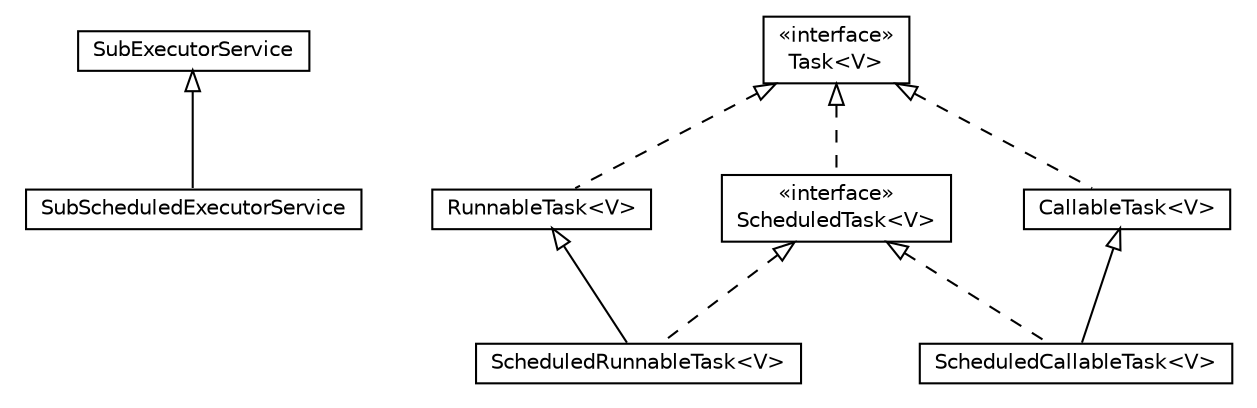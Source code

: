 #!/usr/local/bin/dot
#
# Class diagram 
# Generated by UMLGraph version R5_6-24-gf6e263 (http://www.umlgraph.org/)
#

digraph G {
	edge [fontname="Helvetica",fontsize=10,labelfontname="Helvetica",labelfontsize=10];
	node [fontname="Helvetica",fontsize=10,shape=plaintext];
	nodesep=0.25;
	ranksep=0.5;
	// com.orientechnologies.common.concur.executors.SubScheduledExecutorService
	c6120 [label=<<table title="com.orientechnologies.common.concur.executors.SubScheduledExecutorService" border="0" cellborder="1" cellspacing="0" cellpadding="2" port="p" href="./SubScheduledExecutorService.html">
		<tr><td><table border="0" cellspacing="0" cellpadding="1">
<tr><td align="center" balign="center"> SubScheduledExecutorService </td></tr>
		</table></td></tr>
		</table>>, URL="./SubScheduledExecutorService.html", fontname="Helvetica", fontcolor="black", fontsize=10.0];
	// com.orientechnologies.common.concur.executors.SubScheduledExecutorService.ScheduledTask<V>
	c6121 [label=<<table title="com.orientechnologies.common.concur.executors.SubScheduledExecutorService.ScheduledTask" border="0" cellborder="1" cellspacing="0" cellpadding="2" port="p" href="./SubScheduledExecutorService.ScheduledTask.html">
		<tr><td><table border="0" cellspacing="0" cellpadding="1">
<tr><td align="center" balign="center"> &#171;interface&#187; </td></tr>
<tr><td align="center" balign="center"> ScheduledTask&lt;V&gt; </td></tr>
		</table></td></tr>
		</table>>, URL="./SubScheduledExecutorService.ScheduledTask.html", fontname="Helvetica", fontcolor="black", fontsize=10.0];
	// com.orientechnologies.common.concur.executors.SubScheduledExecutorService.ScheduledRunnableTask<V>
	c6122 [label=<<table title="com.orientechnologies.common.concur.executors.SubScheduledExecutorService.ScheduledRunnableTask" border="0" cellborder="1" cellspacing="0" cellpadding="2" port="p" href="./SubScheduledExecutorService.ScheduledRunnableTask.html">
		<tr><td><table border="0" cellspacing="0" cellpadding="1">
<tr><td align="center" balign="center"> ScheduledRunnableTask&lt;V&gt; </td></tr>
		</table></td></tr>
		</table>>, URL="./SubScheduledExecutorService.ScheduledRunnableTask.html", fontname="Helvetica", fontcolor="black", fontsize=10.0];
	// com.orientechnologies.common.concur.executors.SubScheduledExecutorService.ScheduledCallableTask<V>
	c6123 [label=<<table title="com.orientechnologies.common.concur.executors.SubScheduledExecutorService.ScheduledCallableTask" border="0" cellborder="1" cellspacing="0" cellpadding="2" port="p" href="./SubScheduledExecutorService.ScheduledCallableTask.html">
		<tr><td><table border="0" cellspacing="0" cellpadding="1">
<tr><td align="center" balign="center"> ScheduledCallableTask&lt;V&gt; </td></tr>
		</table></td></tr>
		</table>>, URL="./SubScheduledExecutorService.ScheduledCallableTask.html", fontname="Helvetica", fontcolor="black", fontsize=10.0];
	// com.orientechnologies.common.concur.executors.SubExecutorService
	c6124 [label=<<table title="com.orientechnologies.common.concur.executors.SubExecutorService" border="0" cellborder="1" cellspacing="0" cellpadding="2" port="p" href="./SubExecutorService.html">
		<tr><td><table border="0" cellspacing="0" cellpadding="1">
<tr><td align="center" balign="center"> SubExecutorService </td></tr>
		</table></td></tr>
		</table>>, URL="./SubExecutorService.html", fontname="Helvetica", fontcolor="black", fontsize=10.0];
	// com.orientechnologies.common.concur.executors.SubExecutorService.Task<V>
	c6125 [label=<<table title="com.orientechnologies.common.concur.executors.SubExecutorService.Task" border="0" cellborder="1" cellspacing="0" cellpadding="2" port="p" href="./SubExecutorService.Task.html">
		<tr><td><table border="0" cellspacing="0" cellpadding="1">
<tr><td align="center" balign="center"> &#171;interface&#187; </td></tr>
<tr><td align="center" balign="center"> Task&lt;V&gt; </td></tr>
		</table></td></tr>
		</table>>, URL="./SubExecutorService.Task.html", fontname="Helvetica", fontcolor="black", fontsize=10.0];
	// com.orientechnologies.common.concur.executors.SubExecutorService.RunnableTask<V>
	c6126 [label=<<table title="com.orientechnologies.common.concur.executors.SubExecutorService.RunnableTask" border="0" cellborder="1" cellspacing="0" cellpadding="2" port="p" href="./SubExecutorService.RunnableTask.html">
		<tr><td><table border="0" cellspacing="0" cellpadding="1">
<tr><td align="center" balign="center"> RunnableTask&lt;V&gt; </td></tr>
		</table></td></tr>
		</table>>, URL="./SubExecutorService.RunnableTask.html", fontname="Helvetica", fontcolor="black", fontsize=10.0];
	// com.orientechnologies.common.concur.executors.SubExecutorService.CallableTask<V>
	c6127 [label=<<table title="com.orientechnologies.common.concur.executors.SubExecutorService.CallableTask" border="0" cellborder="1" cellspacing="0" cellpadding="2" port="p" href="./SubExecutorService.CallableTask.html">
		<tr><td><table border="0" cellspacing="0" cellpadding="1">
<tr><td align="center" balign="center"> CallableTask&lt;V&gt; </td></tr>
		</table></td></tr>
		</table>>, URL="./SubExecutorService.CallableTask.html", fontname="Helvetica", fontcolor="black", fontsize=10.0];
	//com.orientechnologies.common.concur.executors.SubScheduledExecutorService extends com.orientechnologies.common.concur.executors.SubExecutorService
	c6124:p -> c6120:p [dir=back,arrowtail=empty];
	//com.orientechnologies.common.concur.executors.SubScheduledExecutorService.ScheduledTask<V> implements com.orientechnologies.common.concur.executors.SubExecutorService.Task<V>
	c6125:p -> c6121:p [dir=back,arrowtail=empty,style=dashed];
	//com.orientechnologies.common.concur.executors.SubScheduledExecutorService.ScheduledRunnableTask<V> extends com.orientechnologies.common.concur.executors.SubExecutorService.RunnableTask<V>
	c6126:p -> c6122:p [dir=back,arrowtail=empty];
	//com.orientechnologies.common.concur.executors.SubScheduledExecutorService.ScheduledRunnableTask<V> implements com.orientechnologies.common.concur.executors.SubScheduledExecutorService.ScheduledTask<V>
	c6121:p -> c6122:p [dir=back,arrowtail=empty,style=dashed];
	//com.orientechnologies.common.concur.executors.SubScheduledExecutorService.ScheduledCallableTask<V> extends com.orientechnologies.common.concur.executors.SubExecutorService.CallableTask<V>
	c6127:p -> c6123:p [dir=back,arrowtail=empty];
	//com.orientechnologies.common.concur.executors.SubScheduledExecutorService.ScheduledCallableTask<V> implements com.orientechnologies.common.concur.executors.SubScheduledExecutorService.ScheduledTask<V>
	c6121:p -> c6123:p [dir=back,arrowtail=empty,style=dashed];
	//com.orientechnologies.common.concur.executors.SubExecutorService.RunnableTask<V> implements com.orientechnologies.common.concur.executors.SubExecutorService.Task<V>
	c6125:p -> c6126:p [dir=back,arrowtail=empty,style=dashed];
	//com.orientechnologies.common.concur.executors.SubExecutorService.CallableTask<V> implements com.orientechnologies.common.concur.executors.SubExecutorService.Task<V>
	c6125:p -> c6127:p [dir=back,arrowtail=empty,style=dashed];
}

